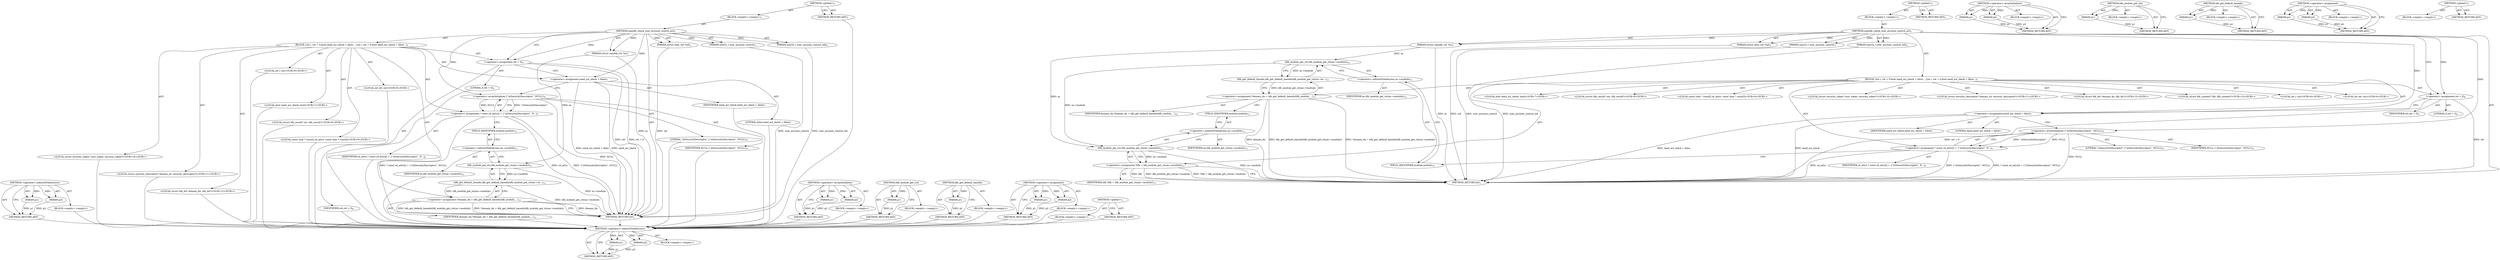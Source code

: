 digraph "&lt;global&gt;" {
vulnerable_97 [label=<(METHOD,&lt;operator&gt;.indirectFieldAccess)>];
vulnerable_98 [label=<(PARAM,p1)>];
vulnerable_99 [label=<(PARAM,p2)>];
vulnerable_100 [label=<(BLOCK,&lt;empty&gt;,&lt;empty&gt;)>];
vulnerable_101 [label=<(METHOD_RETURN,ANY)>];
vulnerable_6 [label=<(METHOD,&lt;global&gt;)<SUB>1</SUB>>];
vulnerable_7 [label=<(BLOCK,&lt;empty&gt;,&lt;empty&gt;)<SUB>1</SUB>>];
vulnerable_8 [label=<(METHOD,samldb_check_user_account_control_acl)<SUB>1</SUB>>];
vulnerable_9 [label=<(PARAM,struct samldb_ctx *ac)<SUB>1</SUB>>];
vulnerable_10 [label=<(PARAM,struct dom_sid *sid)<SUB>2</SUB>>];
vulnerable_11 [label=<(PARAM,uint32_t user_account_control)<SUB>3</SUB>>];
vulnerable_12 [label=<(PARAM,uint32_t user_account_control_old)<SUB>4</SUB>>];
vulnerable_13 [label=<(BLOCK,{
	int i, ret = 0;
	bool need_acl_check = false...,{
	int i, ret = 0;
	bool need_acl_check = false...)<SUB>5</SUB>>];
vulnerable_14 [label="<(LOCAL,int i: int)<SUB>6</SUB>>"];
vulnerable_15 [label="<(LOCAL,int ret: int)<SUB>6</SUB>>"];
vulnerable_16 [label=<(&lt;operator&gt;.assignment,ret = 0)<SUB>6</SUB>>];
vulnerable_17 [label=<(IDENTIFIER,ret,ret = 0)<SUB>6</SUB>>];
vulnerable_18 [label=<(LITERAL,0,ret = 0)<SUB>6</SUB>>];
vulnerable_19 [label="<(LOCAL,bool need_acl_check: bool)<SUB>7</SUB>>"];
vulnerable_20 [label=<(&lt;operator&gt;.assignment,need_acl_check = false)<SUB>7</SUB>>];
vulnerable_21 [label=<(IDENTIFIER,need_acl_check,need_acl_check = false)<SUB>7</SUB>>];
vulnerable_22 [label=<(LITERAL,false,need_acl_check = false)<SUB>7</SUB>>];
vulnerable_23 [label="<(LOCAL,struct ldb_result* res: ldb_result*)<SUB>8</SUB>>"];
vulnerable_24 [label="<(LOCAL,const char * const[] sd_attrs: const char * const[])<SUB>9</SUB>>"];
vulnerable_25 [label=<(&lt;operator&gt;.assignment,* const sd_attrs[] = {&quot;ntSecurityDescriptor&quot;, N...)<SUB>9</SUB>>];
vulnerable_26 [label=<(IDENTIFIER,sd_attrs,* const sd_attrs[] = {&quot;ntSecurityDescriptor&quot;, N...)<SUB>9</SUB>>];
vulnerable_27 [label=<(&lt;operator&gt;.arrayInitializer,{&quot;ntSecurityDescriptor&quot;, NULL})<SUB>9</SUB>>];
vulnerable_28 [label=<(LITERAL,&quot;ntSecurityDescriptor&quot;,{&quot;ntSecurityDescriptor&quot;, NULL})<SUB>9</SUB>>];
vulnerable_29 [label=<(IDENTIFIER,NULL,{&quot;ntSecurityDescriptor&quot;, NULL})<SUB>9</SUB>>];
vulnerable_30 [label="<(LOCAL,struct security_token* user_token: security_token*)<SUB>10</SUB>>"];
vulnerable_31 [label="<(LOCAL,struct security_descriptor* domain_sd: security_descriptor*)<SUB>11</SUB>>"];
vulnerable_32 [label="<(LOCAL,struct ldb_dn* domain_dn: ldb_dn*)<SUB>12</SUB>>"];
vulnerable_33 [label=<(&lt;operator&gt;.assignment,*domain_dn = ldb_get_default_basedn(ldb_module_...)<SUB>12</SUB>>];
vulnerable_34 [label=<(IDENTIFIER,domain_dn,*domain_dn = ldb_get_default_basedn(ldb_module_...)<SUB>12</SUB>>];
vulnerable_35 [label=<(ldb_get_default_basedn,ldb_get_default_basedn(ldb_module_get_ctx(ac-&gt;m...)<SUB>12</SUB>>];
vulnerable_36 [label=<(ldb_module_get_ctx,ldb_module_get_ctx(ac-&gt;module))<SUB>12</SUB>>];
vulnerable_37 [label=<(&lt;operator&gt;.indirectFieldAccess,ac-&gt;module)<SUB>12</SUB>>];
vulnerable_38 [label=<(IDENTIFIER,ac,ldb_module_get_ctx(ac-&gt;module))<SUB>12</SUB>>];
vulnerable_39 [label=<(FIELD_IDENTIFIER,module,module)<SUB>12</SUB>>];
vulnerable_40 [label=<(METHOD_RETURN,int)<SUB>1</SUB>>];
vulnerable_42 [label=<(METHOD_RETURN,ANY)<SUB>1</SUB>>];
vulnerable_84 [label=<(METHOD,&lt;operator&gt;.arrayInitializer)>];
vulnerable_85 [label=<(PARAM,p1)>];
vulnerable_86 [label=<(PARAM,p2)>];
vulnerable_87 [label=<(BLOCK,&lt;empty&gt;,&lt;empty&gt;)>];
vulnerable_88 [label=<(METHOD_RETURN,ANY)>];
vulnerable_93 [label=<(METHOD,ldb_module_get_ctx)>];
vulnerable_94 [label=<(PARAM,p1)>];
vulnerable_95 [label=<(BLOCK,&lt;empty&gt;,&lt;empty&gt;)>];
vulnerable_96 [label=<(METHOD_RETURN,ANY)>];
vulnerable_89 [label=<(METHOD,ldb_get_default_basedn)>];
vulnerable_90 [label=<(PARAM,p1)>];
vulnerable_91 [label=<(BLOCK,&lt;empty&gt;,&lt;empty&gt;)>];
vulnerable_92 [label=<(METHOD_RETURN,ANY)>];
vulnerable_79 [label=<(METHOD,&lt;operator&gt;.assignment)>];
vulnerable_80 [label=<(PARAM,p1)>];
vulnerable_81 [label=<(PARAM,p2)>];
vulnerable_82 [label=<(BLOCK,&lt;empty&gt;,&lt;empty&gt;)>];
vulnerable_83 [label=<(METHOD_RETURN,ANY)>];
vulnerable_73 [label=<(METHOD,&lt;global&gt;)<SUB>1</SUB>>];
vulnerable_74 [label=<(BLOCK,&lt;empty&gt;,&lt;empty&gt;)>];
vulnerable_75 [label=<(METHOD_RETURN,ANY)>];
fixed_106 [label=<(METHOD,&lt;operator&gt;.indirectFieldAccess)>];
fixed_107 [label=<(PARAM,p1)>];
fixed_108 [label=<(PARAM,p2)>];
fixed_109 [label=<(BLOCK,&lt;empty&gt;,&lt;empty&gt;)>];
fixed_110 [label=<(METHOD_RETURN,ANY)>];
fixed_6 [label=<(METHOD,&lt;global&gt;)<SUB>1</SUB>>];
fixed_7 [label=<(BLOCK,&lt;empty&gt;,&lt;empty&gt;)<SUB>1</SUB>>];
fixed_8 [label=<(METHOD,samldb_check_user_account_control_acl)<SUB>1</SUB>>];
fixed_9 [label=<(PARAM,struct samldb_ctx *ac)<SUB>1</SUB>>];
fixed_10 [label=<(PARAM,struct dom_sid *sid)<SUB>2</SUB>>];
fixed_11 [label=<(PARAM,uint32_t user_account_control)<SUB>3</SUB>>];
fixed_12 [label=<(PARAM,uint32_t user_account_control_old)<SUB>4</SUB>>];
fixed_13 [label=<(BLOCK,{
	int i, ret = 0;
	bool need_acl_check = false...,{
	int i, ret = 0;
	bool need_acl_check = false...)<SUB>5</SUB>>];
fixed_14 [label="<(LOCAL,int i: int)<SUB>6</SUB>>"];
fixed_15 [label="<(LOCAL,int ret: int)<SUB>6</SUB>>"];
fixed_16 [label=<(&lt;operator&gt;.assignment,ret = 0)<SUB>6</SUB>>];
fixed_17 [label=<(IDENTIFIER,ret,ret = 0)<SUB>6</SUB>>];
fixed_18 [label=<(LITERAL,0,ret = 0)<SUB>6</SUB>>];
fixed_19 [label="<(LOCAL,bool need_acl_check: bool)<SUB>7</SUB>>"];
fixed_20 [label=<(&lt;operator&gt;.assignment,need_acl_check = false)<SUB>7</SUB>>];
fixed_21 [label=<(IDENTIFIER,need_acl_check,need_acl_check = false)<SUB>7</SUB>>];
fixed_22 [label=<(LITERAL,false,need_acl_check = false)<SUB>7</SUB>>];
fixed_23 [label="<(LOCAL,struct ldb_result* res: ldb_result*)<SUB>8</SUB>>"];
fixed_24 [label="<(LOCAL,const char * const[] sd_attrs: const char * const[])<SUB>9</SUB>>"];
fixed_25 [label=<(&lt;operator&gt;.assignment,* const sd_attrs[] = {&quot;ntSecurityDescriptor&quot;, N...)<SUB>9</SUB>>];
fixed_26 [label=<(IDENTIFIER,sd_attrs,* const sd_attrs[] = {&quot;ntSecurityDescriptor&quot;, N...)<SUB>9</SUB>>];
fixed_27 [label=<(&lt;operator&gt;.arrayInitializer,{&quot;ntSecurityDescriptor&quot;, NULL})<SUB>9</SUB>>];
fixed_28 [label=<(LITERAL,&quot;ntSecurityDescriptor&quot;,{&quot;ntSecurityDescriptor&quot;, NULL})<SUB>9</SUB>>];
fixed_29 [label=<(IDENTIFIER,NULL,{&quot;ntSecurityDescriptor&quot;, NULL})<SUB>9</SUB>>];
fixed_30 [label="<(LOCAL,struct security_token* user_token: security_token*)<SUB>10</SUB>>"];
fixed_31 [label="<(LOCAL,struct security_descriptor* domain_sd: security_descriptor*)<SUB>11</SUB>>"];
fixed_32 [label="<(LOCAL,struct ldb_dn* domain_dn: ldb_dn*)<SUB>12</SUB>>"];
fixed_33 [label=<(&lt;operator&gt;.assignment,*domain_dn = ldb_get_default_basedn(ldb_module_...)<SUB>12</SUB>>];
fixed_34 [label=<(IDENTIFIER,domain_dn,*domain_dn = ldb_get_default_basedn(ldb_module_...)<SUB>12</SUB>>];
fixed_35 [label=<(ldb_get_default_basedn,ldb_get_default_basedn(ldb_module_get_ctx(ac-&gt;m...)<SUB>12</SUB>>];
fixed_36 [label=<(ldb_module_get_ctx,ldb_module_get_ctx(ac-&gt;module))<SUB>12</SUB>>];
fixed_37 [label=<(&lt;operator&gt;.indirectFieldAccess,ac-&gt;module)<SUB>12</SUB>>];
fixed_38 [label=<(IDENTIFIER,ac,ldb_module_get_ctx(ac-&gt;module))<SUB>12</SUB>>];
fixed_39 [label=<(FIELD_IDENTIFIER,module,module)<SUB>12</SUB>>];
fixed_40 [label="<(LOCAL,struct ldb_context* ldb: ldb_context*)<SUB>13</SUB>>"];
fixed_41 [label=<(&lt;operator&gt;.assignment,*ldb = ldb_module_get_ctx(ac-&gt;module))<SUB>13</SUB>>];
fixed_42 [label=<(IDENTIFIER,ldb,*ldb = ldb_module_get_ctx(ac-&gt;module))<SUB>13</SUB>>];
fixed_43 [label=<(ldb_module_get_ctx,ldb_module_get_ctx(ac-&gt;module))<SUB>13</SUB>>];
fixed_44 [label=<(&lt;operator&gt;.indirectFieldAccess,ac-&gt;module)<SUB>13</SUB>>];
fixed_45 [label=<(IDENTIFIER,ac,ldb_module_get_ctx(ac-&gt;module))<SUB>13</SUB>>];
fixed_46 [label=<(FIELD_IDENTIFIER,module,module)<SUB>13</SUB>>];
fixed_47 [label=<(METHOD_RETURN,int)<SUB>1</SUB>>];
fixed_49 [label=<(METHOD_RETURN,ANY)<SUB>1</SUB>>];
fixed_93 [label=<(METHOD,&lt;operator&gt;.arrayInitializer)>];
fixed_94 [label=<(PARAM,p1)>];
fixed_95 [label=<(PARAM,p2)>];
fixed_96 [label=<(BLOCK,&lt;empty&gt;,&lt;empty&gt;)>];
fixed_97 [label=<(METHOD_RETURN,ANY)>];
fixed_102 [label=<(METHOD,ldb_module_get_ctx)>];
fixed_103 [label=<(PARAM,p1)>];
fixed_104 [label=<(BLOCK,&lt;empty&gt;,&lt;empty&gt;)>];
fixed_105 [label=<(METHOD_RETURN,ANY)>];
fixed_98 [label=<(METHOD,ldb_get_default_basedn)>];
fixed_99 [label=<(PARAM,p1)>];
fixed_100 [label=<(BLOCK,&lt;empty&gt;,&lt;empty&gt;)>];
fixed_101 [label=<(METHOD_RETURN,ANY)>];
fixed_88 [label=<(METHOD,&lt;operator&gt;.assignment)>];
fixed_89 [label=<(PARAM,p1)>];
fixed_90 [label=<(PARAM,p2)>];
fixed_91 [label=<(BLOCK,&lt;empty&gt;,&lt;empty&gt;)>];
fixed_92 [label=<(METHOD_RETURN,ANY)>];
fixed_82 [label=<(METHOD,&lt;global&gt;)<SUB>1</SUB>>];
fixed_83 [label=<(BLOCK,&lt;empty&gt;,&lt;empty&gt;)>];
fixed_84 [label=<(METHOD_RETURN,ANY)>];
vulnerable_97 -> vulnerable_98  [key=0, label="AST: "];
vulnerable_97 -> vulnerable_98  [key=1, label="DDG: "];
vulnerable_97 -> vulnerable_100  [key=0, label="AST: "];
vulnerable_97 -> vulnerable_99  [key=0, label="AST: "];
vulnerable_97 -> vulnerable_99  [key=1, label="DDG: "];
vulnerable_97 -> vulnerable_101  [key=0, label="AST: "];
vulnerable_97 -> vulnerable_101  [key=1, label="CFG: "];
vulnerable_98 -> vulnerable_101  [key=0, label="DDG: p1"];
vulnerable_99 -> vulnerable_101  [key=0, label="DDG: p2"];
vulnerable_100 -> fixed_106  [key=0];
vulnerable_101 -> fixed_106  [key=0];
vulnerable_6 -> vulnerable_7  [key=0, label="AST: "];
vulnerable_6 -> vulnerable_42  [key=0, label="AST: "];
vulnerable_6 -> vulnerable_42  [key=1, label="CFG: "];
vulnerable_7 -> vulnerable_8  [key=0, label="AST: "];
vulnerable_8 -> vulnerable_9  [key=0, label="AST: "];
vulnerable_8 -> vulnerable_9  [key=1, label="DDG: "];
vulnerable_8 -> vulnerable_10  [key=0, label="AST: "];
vulnerable_8 -> vulnerable_10  [key=1, label="DDG: "];
vulnerable_8 -> vulnerable_11  [key=0, label="AST: "];
vulnerable_8 -> vulnerable_11  [key=1, label="DDG: "];
vulnerable_8 -> vulnerable_12  [key=0, label="AST: "];
vulnerable_8 -> vulnerable_12  [key=1, label="DDG: "];
vulnerable_8 -> vulnerable_13  [key=0, label="AST: "];
vulnerable_8 -> vulnerable_40  [key=0, label="AST: "];
vulnerable_8 -> vulnerable_16  [key=0, label="CFG: "];
vulnerable_8 -> vulnerable_16  [key=1, label="DDG: "];
vulnerable_8 -> vulnerable_20  [key=0, label="DDG: "];
vulnerable_8 -> vulnerable_27  [key=0, label="DDG: "];
vulnerable_9 -> vulnerable_40  [key=0, label="DDG: ac"];
vulnerable_9 -> vulnerable_36  [key=0, label="DDG: ac"];
vulnerable_10 -> vulnerable_40  [key=0, label="DDG: sid"];
vulnerable_11 -> vulnerable_40  [key=0, label="DDG: user_account_control"];
vulnerable_12 -> vulnerable_40  [key=0, label="DDG: user_account_control_old"];
vulnerable_13 -> vulnerable_14  [key=0, label="AST: "];
vulnerable_13 -> vulnerable_15  [key=0, label="AST: "];
vulnerable_13 -> vulnerable_16  [key=0, label="AST: "];
vulnerable_13 -> vulnerable_19  [key=0, label="AST: "];
vulnerable_13 -> vulnerable_20  [key=0, label="AST: "];
vulnerable_13 -> vulnerable_23  [key=0, label="AST: "];
vulnerable_13 -> vulnerable_24  [key=0, label="AST: "];
vulnerable_13 -> vulnerable_25  [key=0, label="AST: "];
vulnerable_13 -> vulnerable_30  [key=0, label="AST: "];
vulnerable_13 -> vulnerable_31  [key=0, label="AST: "];
vulnerable_13 -> vulnerable_32  [key=0, label="AST: "];
vulnerable_13 -> vulnerable_33  [key=0, label="AST: "];
vulnerable_14 -> fixed_106  [key=0];
vulnerable_15 -> fixed_106  [key=0];
vulnerable_16 -> vulnerable_17  [key=0, label="AST: "];
vulnerable_16 -> vulnerable_18  [key=0, label="AST: "];
vulnerable_16 -> vulnerable_20  [key=0, label="CFG: "];
vulnerable_16 -> vulnerable_40  [key=0, label="DDG: ret"];
vulnerable_16 -> vulnerable_40  [key=1, label="DDG: ret = 0"];
vulnerable_17 -> fixed_106  [key=0];
vulnerable_18 -> fixed_106  [key=0];
vulnerable_19 -> fixed_106  [key=0];
vulnerable_20 -> vulnerable_21  [key=0, label="AST: "];
vulnerable_20 -> vulnerable_22  [key=0, label="AST: "];
vulnerable_20 -> vulnerable_27  [key=0, label="CFG: "];
vulnerable_20 -> vulnerable_40  [key=0, label="DDG: need_acl_check"];
vulnerable_20 -> vulnerable_40  [key=1, label="DDG: need_acl_check = false"];
vulnerable_21 -> fixed_106  [key=0];
vulnerable_22 -> fixed_106  [key=0];
vulnerable_23 -> fixed_106  [key=0];
vulnerable_24 -> fixed_106  [key=0];
vulnerable_25 -> vulnerable_26  [key=0, label="AST: "];
vulnerable_25 -> vulnerable_27  [key=0, label="AST: "];
vulnerable_25 -> vulnerable_39  [key=0, label="CFG: "];
vulnerable_25 -> vulnerable_40  [key=0, label="DDG: sd_attrs"];
vulnerable_25 -> vulnerable_40  [key=1, label="DDG: {&quot;ntSecurityDescriptor&quot;, NULL}"];
vulnerable_25 -> vulnerable_40  [key=2, label="DDG: * const sd_attrs[] = {&quot;ntSecurityDescriptor&quot;, NULL}"];
vulnerable_26 -> fixed_106  [key=0];
vulnerable_27 -> vulnerable_28  [key=0, label="AST: "];
vulnerable_27 -> vulnerable_29  [key=0, label="AST: "];
vulnerable_27 -> vulnerable_25  [key=0, label="CFG: "];
vulnerable_27 -> vulnerable_25  [key=1, label="DDG: &quot;ntSecurityDescriptor&quot;"];
vulnerable_27 -> vulnerable_25  [key=2, label="DDG: NULL"];
vulnerable_27 -> vulnerable_40  [key=0, label="DDG: NULL"];
vulnerable_28 -> fixed_106  [key=0];
vulnerable_29 -> fixed_106  [key=0];
vulnerable_30 -> fixed_106  [key=0];
vulnerable_31 -> fixed_106  [key=0];
vulnerable_32 -> fixed_106  [key=0];
vulnerable_33 -> vulnerable_34  [key=0, label="AST: "];
vulnerable_33 -> vulnerable_35  [key=0, label="AST: "];
vulnerable_33 -> vulnerable_40  [key=0, label="CFG: "];
vulnerable_33 -> vulnerable_40  [key=1, label="DDG: domain_dn"];
vulnerable_33 -> vulnerable_40  [key=2, label="DDG: ldb_get_default_basedn(ldb_module_get_ctx(ac-&gt;module))"];
vulnerable_33 -> vulnerable_40  [key=3, label="DDG: *domain_dn = ldb_get_default_basedn(ldb_module_get_ctx(ac-&gt;module))"];
vulnerable_34 -> fixed_106  [key=0];
vulnerable_35 -> vulnerable_36  [key=0, label="AST: "];
vulnerable_35 -> vulnerable_33  [key=0, label="CFG: "];
vulnerable_35 -> vulnerable_33  [key=1, label="DDG: ldb_module_get_ctx(ac-&gt;module)"];
vulnerable_35 -> vulnerable_40  [key=0, label="DDG: ldb_module_get_ctx(ac-&gt;module)"];
vulnerable_36 -> vulnerable_37  [key=0, label="AST: "];
vulnerable_36 -> vulnerable_35  [key=0, label="CFG: "];
vulnerable_36 -> vulnerable_35  [key=1, label="DDG: ac-&gt;module"];
vulnerable_36 -> vulnerable_40  [key=0, label="DDG: ac-&gt;module"];
vulnerable_37 -> vulnerable_38  [key=0, label="AST: "];
vulnerable_37 -> vulnerable_39  [key=0, label="AST: "];
vulnerable_37 -> vulnerable_36  [key=0, label="CFG: "];
vulnerable_38 -> fixed_106  [key=0];
vulnerable_39 -> vulnerable_37  [key=0, label="CFG: "];
vulnerable_40 -> fixed_106  [key=0];
vulnerable_42 -> fixed_106  [key=0];
vulnerable_84 -> vulnerable_85  [key=0, label="AST: "];
vulnerable_84 -> vulnerable_85  [key=1, label="DDG: "];
vulnerable_84 -> vulnerable_87  [key=0, label="AST: "];
vulnerable_84 -> vulnerable_86  [key=0, label="AST: "];
vulnerable_84 -> vulnerable_86  [key=1, label="DDG: "];
vulnerable_84 -> vulnerable_88  [key=0, label="AST: "];
vulnerable_84 -> vulnerable_88  [key=1, label="CFG: "];
vulnerable_85 -> vulnerable_88  [key=0, label="DDG: p1"];
vulnerable_86 -> vulnerable_88  [key=0, label="DDG: p2"];
vulnerable_87 -> fixed_106  [key=0];
vulnerable_88 -> fixed_106  [key=0];
vulnerable_93 -> vulnerable_94  [key=0, label="AST: "];
vulnerable_93 -> vulnerable_94  [key=1, label="DDG: "];
vulnerable_93 -> vulnerable_95  [key=0, label="AST: "];
vulnerable_93 -> vulnerable_96  [key=0, label="AST: "];
vulnerable_93 -> vulnerable_96  [key=1, label="CFG: "];
vulnerable_94 -> vulnerable_96  [key=0, label="DDG: p1"];
vulnerable_95 -> fixed_106  [key=0];
vulnerable_96 -> fixed_106  [key=0];
vulnerable_89 -> vulnerable_90  [key=0, label="AST: "];
vulnerable_89 -> vulnerable_90  [key=1, label="DDG: "];
vulnerable_89 -> vulnerable_91  [key=0, label="AST: "];
vulnerable_89 -> vulnerable_92  [key=0, label="AST: "];
vulnerable_89 -> vulnerable_92  [key=1, label="CFG: "];
vulnerable_90 -> vulnerable_92  [key=0, label="DDG: p1"];
vulnerable_91 -> fixed_106  [key=0];
vulnerable_92 -> fixed_106  [key=0];
vulnerable_79 -> vulnerable_80  [key=0, label="AST: "];
vulnerable_79 -> vulnerable_80  [key=1, label="DDG: "];
vulnerable_79 -> vulnerable_82  [key=0, label="AST: "];
vulnerable_79 -> vulnerable_81  [key=0, label="AST: "];
vulnerable_79 -> vulnerable_81  [key=1, label="DDG: "];
vulnerable_79 -> vulnerable_83  [key=0, label="AST: "];
vulnerable_79 -> vulnerable_83  [key=1, label="CFG: "];
vulnerable_80 -> vulnerable_83  [key=0, label="DDG: p1"];
vulnerable_81 -> vulnerable_83  [key=0, label="DDG: p2"];
vulnerable_82 -> fixed_106  [key=0];
vulnerable_83 -> fixed_106  [key=0];
vulnerable_73 -> vulnerable_74  [key=0, label="AST: "];
vulnerable_73 -> vulnerable_75  [key=0, label="AST: "];
vulnerable_73 -> vulnerable_75  [key=1, label="CFG: "];
vulnerable_74 -> fixed_106  [key=0];
vulnerable_75 -> fixed_106  [key=0];
fixed_106 -> fixed_107  [key=0, label="AST: "];
fixed_106 -> fixed_107  [key=1, label="DDG: "];
fixed_106 -> fixed_109  [key=0, label="AST: "];
fixed_106 -> fixed_108  [key=0, label="AST: "];
fixed_106 -> fixed_108  [key=1, label="DDG: "];
fixed_106 -> fixed_110  [key=0, label="AST: "];
fixed_106 -> fixed_110  [key=1, label="CFG: "];
fixed_107 -> fixed_110  [key=0, label="DDG: p1"];
fixed_108 -> fixed_110  [key=0, label="DDG: p2"];
fixed_6 -> fixed_7  [key=0, label="AST: "];
fixed_6 -> fixed_49  [key=0, label="AST: "];
fixed_6 -> fixed_49  [key=1, label="CFG: "];
fixed_7 -> fixed_8  [key=0, label="AST: "];
fixed_8 -> fixed_9  [key=0, label="AST: "];
fixed_8 -> fixed_9  [key=1, label="DDG: "];
fixed_8 -> fixed_10  [key=0, label="AST: "];
fixed_8 -> fixed_10  [key=1, label="DDG: "];
fixed_8 -> fixed_11  [key=0, label="AST: "];
fixed_8 -> fixed_11  [key=1, label="DDG: "];
fixed_8 -> fixed_12  [key=0, label="AST: "];
fixed_8 -> fixed_12  [key=1, label="DDG: "];
fixed_8 -> fixed_13  [key=0, label="AST: "];
fixed_8 -> fixed_47  [key=0, label="AST: "];
fixed_8 -> fixed_16  [key=0, label="CFG: "];
fixed_8 -> fixed_16  [key=1, label="DDG: "];
fixed_8 -> fixed_20  [key=0, label="DDG: "];
fixed_8 -> fixed_27  [key=0, label="DDG: "];
fixed_9 -> fixed_47  [key=0, label="DDG: ac"];
fixed_9 -> fixed_43  [key=0, label="DDG: ac"];
fixed_9 -> fixed_36  [key=0, label="DDG: ac"];
fixed_10 -> fixed_47  [key=0, label="DDG: sid"];
fixed_11 -> fixed_47  [key=0, label="DDG: user_account_control"];
fixed_12 -> fixed_47  [key=0, label="DDG: user_account_control_old"];
fixed_13 -> fixed_14  [key=0, label="AST: "];
fixed_13 -> fixed_15  [key=0, label="AST: "];
fixed_13 -> fixed_16  [key=0, label="AST: "];
fixed_13 -> fixed_19  [key=0, label="AST: "];
fixed_13 -> fixed_20  [key=0, label="AST: "];
fixed_13 -> fixed_23  [key=0, label="AST: "];
fixed_13 -> fixed_24  [key=0, label="AST: "];
fixed_13 -> fixed_25  [key=0, label="AST: "];
fixed_13 -> fixed_30  [key=0, label="AST: "];
fixed_13 -> fixed_31  [key=0, label="AST: "];
fixed_13 -> fixed_32  [key=0, label="AST: "];
fixed_13 -> fixed_33  [key=0, label="AST: "];
fixed_13 -> fixed_40  [key=0, label="AST: "];
fixed_13 -> fixed_41  [key=0, label="AST: "];
fixed_16 -> fixed_17  [key=0, label="AST: "];
fixed_16 -> fixed_18  [key=0, label="AST: "];
fixed_16 -> fixed_20  [key=0, label="CFG: "];
fixed_16 -> fixed_47  [key=0, label="DDG: ret"];
fixed_16 -> fixed_47  [key=1, label="DDG: ret = 0"];
fixed_20 -> fixed_21  [key=0, label="AST: "];
fixed_20 -> fixed_22  [key=0, label="AST: "];
fixed_20 -> fixed_27  [key=0, label="CFG: "];
fixed_20 -> fixed_47  [key=0, label="DDG: need_acl_check"];
fixed_20 -> fixed_47  [key=1, label="DDG: need_acl_check = false"];
fixed_25 -> fixed_26  [key=0, label="AST: "];
fixed_25 -> fixed_27  [key=0, label="AST: "];
fixed_25 -> fixed_39  [key=0, label="CFG: "];
fixed_25 -> fixed_47  [key=0, label="DDG: sd_attrs"];
fixed_25 -> fixed_47  [key=1, label="DDG: {&quot;ntSecurityDescriptor&quot;, NULL}"];
fixed_25 -> fixed_47  [key=2, label="DDG: * const sd_attrs[] = {&quot;ntSecurityDescriptor&quot;, NULL}"];
fixed_27 -> fixed_28  [key=0, label="AST: "];
fixed_27 -> fixed_29  [key=0, label="AST: "];
fixed_27 -> fixed_25  [key=0, label="CFG: "];
fixed_27 -> fixed_25  [key=1, label="DDG: &quot;ntSecurityDescriptor&quot;"];
fixed_27 -> fixed_25  [key=2, label="DDG: NULL"];
fixed_27 -> fixed_47  [key=0, label="DDG: NULL"];
fixed_33 -> fixed_34  [key=0, label="AST: "];
fixed_33 -> fixed_35  [key=0, label="AST: "];
fixed_33 -> fixed_46  [key=0, label="CFG: "];
fixed_33 -> fixed_47  [key=0, label="DDG: domain_dn"];
fixed_33 -> fixed_47  [key=1, label="DDG: ldb_get_default_basedn(ldb_module_get_ctx(ac-&gt;module))"];
fixed_33 -> fixed_47  [key=2, label="DDG: *domain_dn = ldb_get_default_basedn(ldb_module_get_ctx(ac-&gt;module))"];
fixed_35 -> fixed_36  [key=0, label="AST: "];
fixed_35 -> fixed_33  [key=0, label="CFG: "];
fixed_35 -> fixed_33  [key=1, label="DDG: ldb_module_get_ctx(ac-&gt;module)"];
fixed_36 -> fixed_37  [key=0, label="AST: "];
fixed_36 -> fixed_35  [key=0, label="CFG: "];
fixed_36 -> fixed_35  [key=1, label="DDG: ac-&gt;module"];
fixed_36 -> fixed_43  [key=0, label="DDG: ac-&gt;module"];
fixed_37 -> fixed_38  [key=0, label="AST: "];
fixed_37 -> fixed_39  [key=0, label="AST: "];
fixed_37 -> fixed_36  [key=0, label="CFG: "];
fixed_39 -> fixed_37  [key=0, label="CFG: "];
fixed_41 -> fixed_42  [key=0, label="AST: "];
fixed_41 -> fixed_43  [key=0, label="AST: "];
fixed_41 -> fixed_47  [key=0, label="CFG: "];
fixed_41 -> fixed_47  [key=1, label="DDG: ldb"];
fixed_41 -> fixed_47  [key=2, label="DDG: ldb_module_get_ctx(ac-&gt;module)"];
fixed_41 -> fixed_47  [key=3, label="DDG: *ldb = ldb_module_get_ctx(ac-&gt;module)"];
fixed_43 -> fixed_44  [key=0, label="AST: "];
fixed_43 -> fixed_41  [key=0, label="CFG: "];
fixed_43 -> fixed_41  [key=1, label="DDG: ac-&gt;module"];
fixed_43 -> fixed_47  [key=0, label="DDG: ac-&gt;module"];
fixed_44 -> fixed_45  [key=0, label="AST: "];
fixed_44 -> fixed_46  [key=0, label="AST: "];
fixed_44 -> fixed_43  [key=0, label="CFG: "];
fixed_46 -> fixed_44  [key=0, label="CFG: "];
fixed_93 -> fixed_94  [key=0, label="AST: "];
fixed_93 -> fixed_94  [key=1, label="DDG: "];
fixed_93 -> fixed_96  [key=0, label="AST: "];
fixed_93 -> fixed_95  [key=0, label="AST: "];
fixed_93 -> fixed_95  [key=1, label="DDG: "];
fixed_93 -> fixed_97  [key=0, label="AST: "];
fixed_93 -> fixed_97  [key=1, label="CFG: "];
fixed_94 -> fixed_97  [key=0, label="DDG: p1"];
fixed_95 -> fixed_97  [key=0, label="DDG: p2"];
fixed_102 -> fixed_103  [key=0, label="AST: "];
fixed_102 -> fixed_103  [key=1, label="DDG: "];
fixed_102 -> fixed_104  [key=0, label="AST: "];
fixed_102 -> fixed_105  [key=0, label="AST: "];
fixed_102 -> fixed_105  [key=1, label="CFG: "];
fixed_103 -> fixed_105  [key=0, label="DDG: p1"];
fixed_98 -> fixed_99  [key=0, label="AST: "];
fixed_98 -> fixed_99  [key=1, label="DDG: "];
fixed_98 -> fixed_100  [key=0, label="AST: "];
fixed_98 -> fixed_101  [key=0, label="AST: "];
fixed_98 -> fixed_101  [key=1, label="CFG: "];
fixed_99 -> fixed_101  [key=0, label="DDG: p1"];
fixed_88 -> fixed_89  [key=0, label="AST: "];
fixed_88 -> fixed_89  [key=1, label="DDG: "];
fixed_88 -> fixed_91  [key=0, label="AST: "];
fixed_88 -> fixed_90  [key=0, label="AST: "];
fixed_88 -> fixed_90  [key=1, label="DDG: "];
fixed_88 -> fixed_92  [key=0, label="AST: "];
fixed_88 -> fixed_92  [key=1, label="CFG: "];
fixed_89 -> fixed_92  [key=0, label="DDG: p1"];
fixed_90 -> fixed_92  [key=0, label="DDG: p2"];
fixed_82 -> fixed_83  [key=0, label="AST: "];
fixed_82 -> fixed_84  [key=0, label="AST: "];
fixed_82 -> fixed_84  [key=1, label="CFG: "];
}
